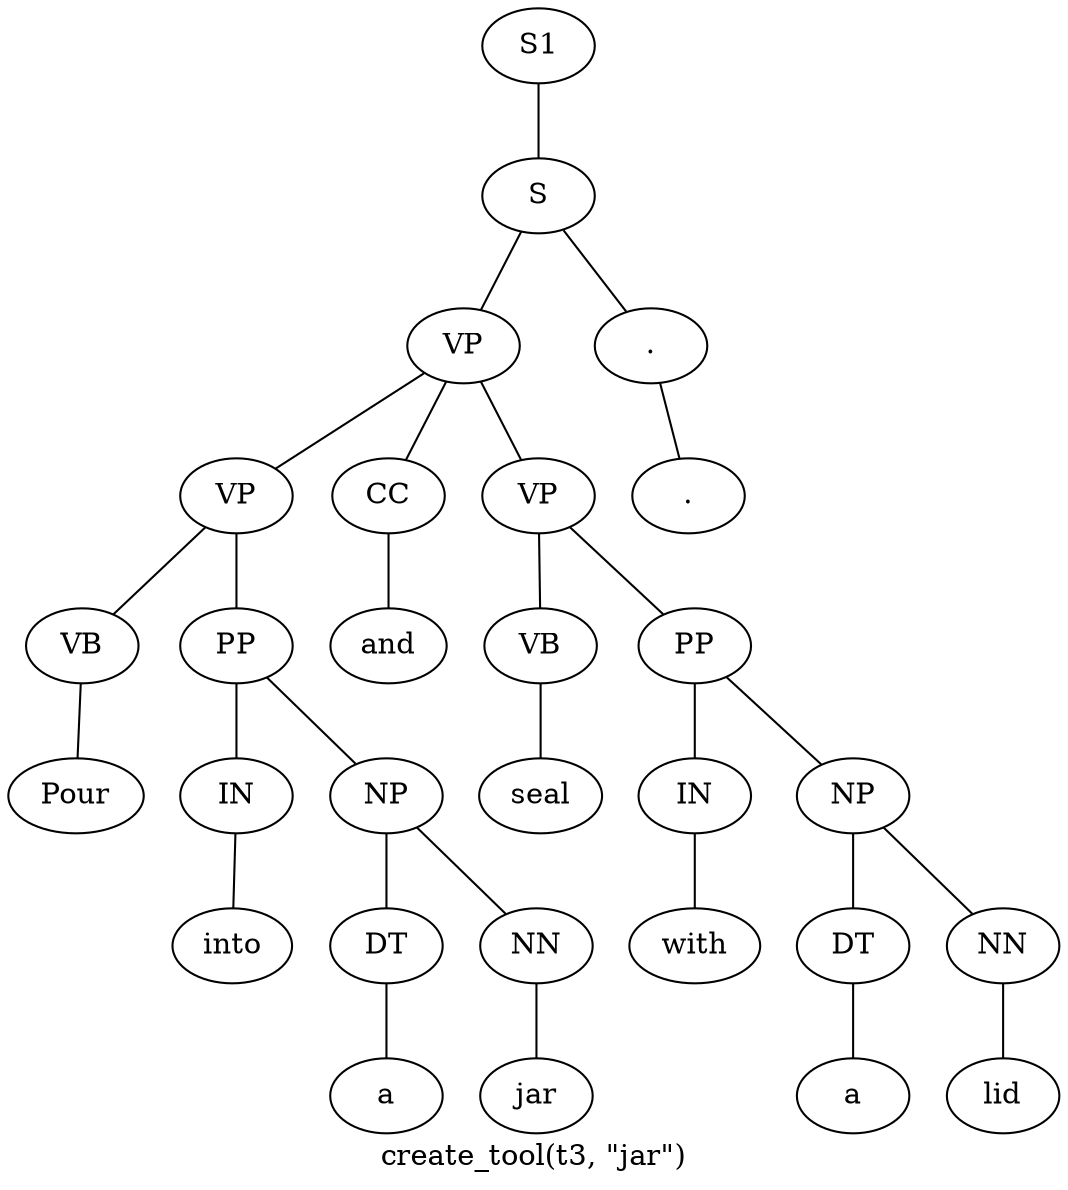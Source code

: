 graph SyntaxGraph {
	label = "create_tool(t3, \"jar\")";
	Node0 [label="S1"];
	Node1 [label="S"];
	Node2 [label="VP"];
	Node3 [label="VP"];
	Node4 [label="VB"];
	Node5 [label="Pour"];
	Node6 [label="PP"];
	Node7 [label="IN"];
	Node8 [label="into"];
	Node9 [label="NP"];
	Node10 [label="DT"];
	Node11 [label="a"];
	Node12 [label="NN"];
	Node13 [label="jar"];
	Node14 [label="CC"];
	Node15 [label="and"];
	Node16 [label="VP"];
	Node17 [label="VB"];
	Node18 [label="seal"];
	Node19 [label="PP"];
	Node20 [label="IN"];
	Node21 [label="with"];
	Node22 [label="NP"];
	Node23 [label="DT"];
	Node24 [label="a"];
	Node25 [label="NN"];
	Node26 [label="lid"];
	Node27 [label="."];
	Node28 [label="."];

	Node0 -- Node1;
	Node1 -- Node2;
	Node1 -- Node27;
	Node2 -- Node3;
	Node2 -- Node14;
	Node2 -- Node16;
	Node3 -- Node4;
	Node3 -- Node6;
	Node4 -- Node5;
	Node6 -- Node7;
	Node6 -- Node9;
	Node7 -- Node8;
	Node9 -- Node10;
	Node9 -- Node12;
	Node10 -- Node11;
	Node12 -- Node13;
	Node14 -- Node15;
	Node16 -- Node17;
	Node16 -- Node19;
	Node17 -- Node18;
	Node19 -- Node20;
	Node19 -- Node22;
	Node20 -- Node21;
	Node22 -- Node23;
	Node22 -- Node25;
	Node23 -- Node24;
	Node25 -- Node26;
	Node27 -- Node28;
}